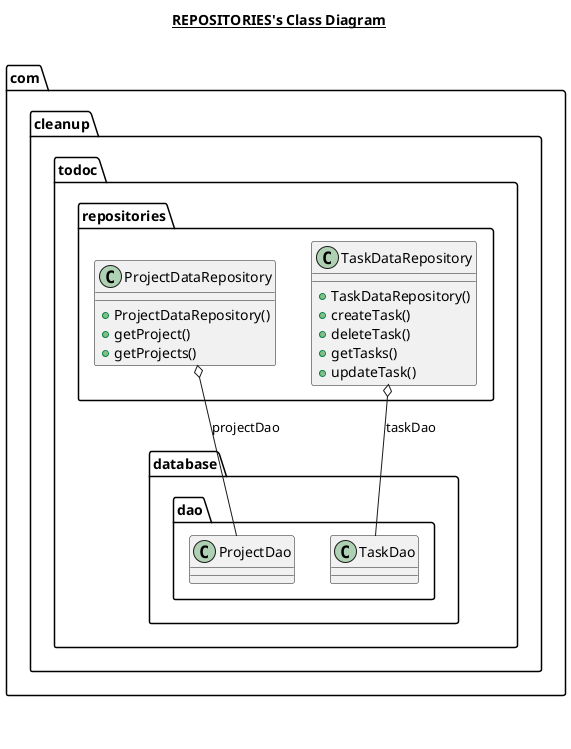 @startuml

title __REPOSITORIES's Class Diagram__\n

  namespace com {
    namespace cleanup.todoc {
      namespace repositories {
        class com.cleanup.todoc.repositories.ProjectDataRepository {
            + ProjectDataRepository()
            + getProject()
            + getProjects()
        }
      }
    }
  }
  

  namespace com {
    namespace cleanup.todoc {
      namespace repositories {
        class com.cleanup.todoc.repositories.TaskDataRepository {
            + TaskDataRepository()
            + createTask()
            + deleteTask()
            + getTasks()
            + updateTask()
        }
      }
    }
  }
  

  com.cleanup.todoc.repositories.ProjectDataRepository o-- com.cleanup.todoc.database.dao.ProjectDao : projectDao
  com.cleanup.todoc.repositories.TaskDataRepository o-- com.cleanup.todoc.database.dao.TaskDao : taskDao


right footer



endfooter

@enduml
